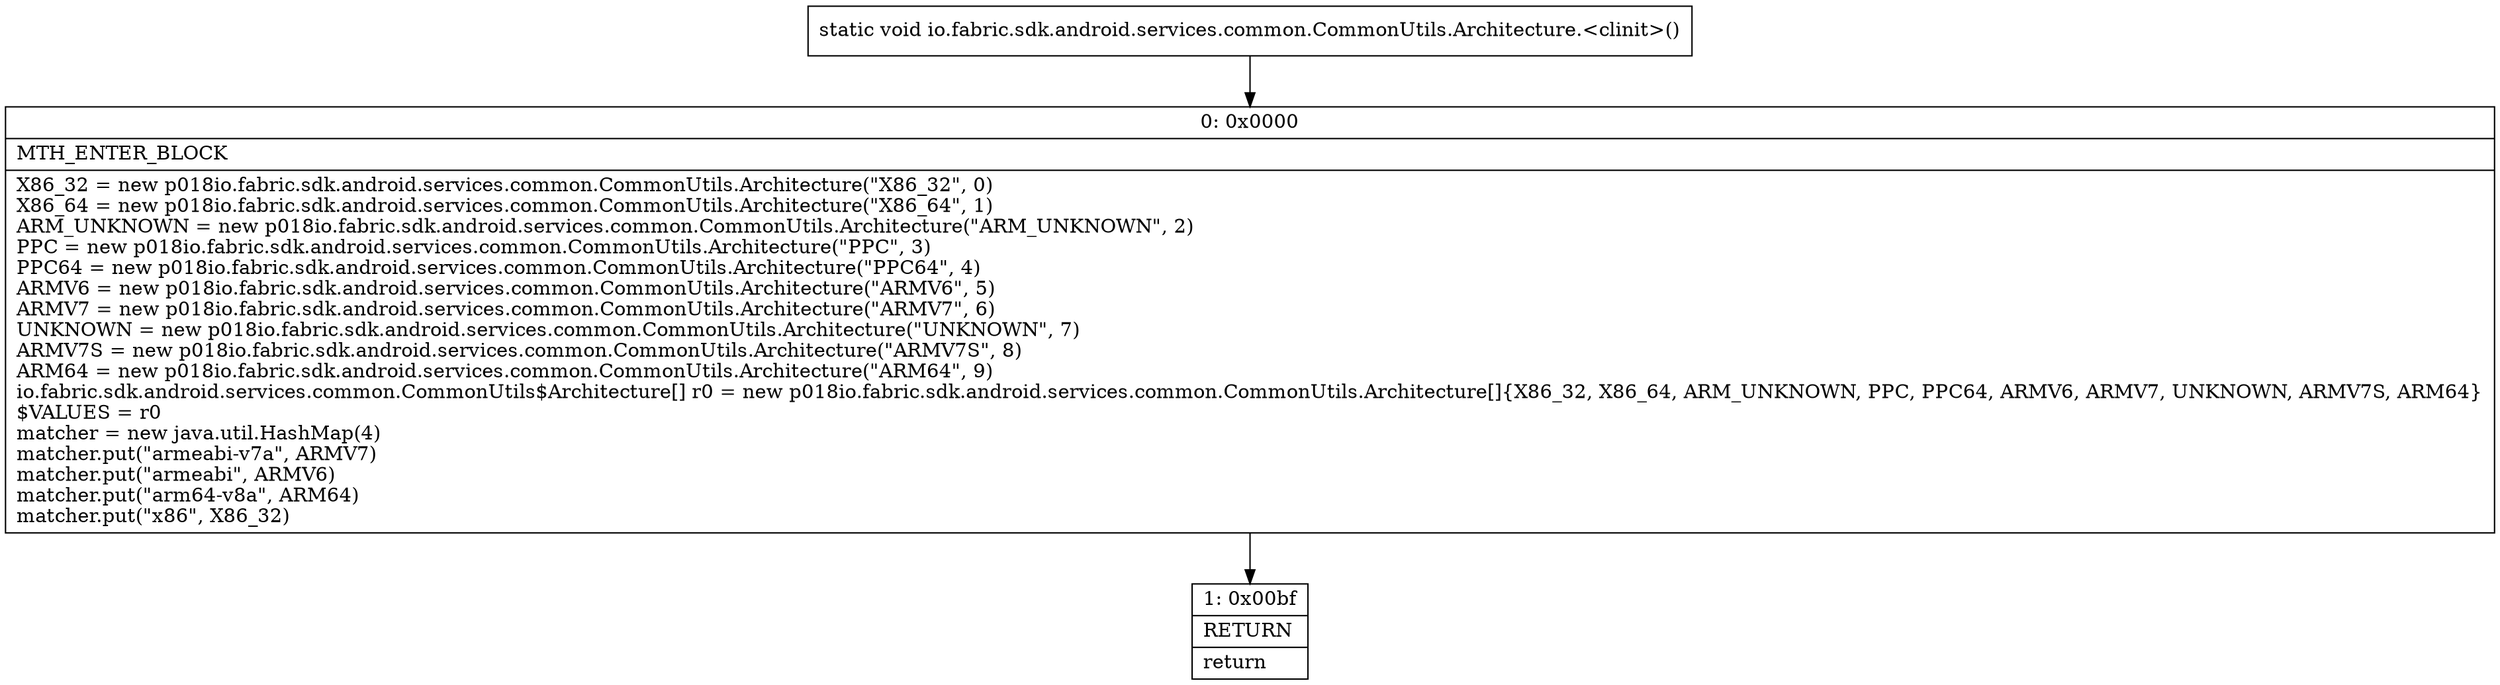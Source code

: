 digraph "CFG forio.fabric.sdk.android.services.common.CommonUtils.Architecture.\<clinit\>()V" {
Node_0 [shape=record,label="{0\:\ 0x0000|MTH_ENTER_BLOCK\l|X86_32 = new p018io.fabric.sdk.android.services.common.CommonUtils.Architecture(\"X86_32\", 0)\lX86_64 = new p018io.fabric.sdk.android.services.common.CommonUtils.Architecture(\"X86_64\", 1)\lARM_UNKNOWN = new p018io.fabric.sdk.android.services.common.CommonUtils.Architecture(\"ARM_UNKNOWN\", 2)\lPPC = new p018io.fabric.sdk.android.services.common.CommonUtils.Architecture(\"PPC\", 3)\lPPC64 = new p018io.fabric.sdk.android.services.common.CommonUtils.Architecture(\"PPC64\", 4)\lARMV6 = new p018io.fabric.sdk.android.services.common.CommonUtils.Architecture(\"ARMV6\", 5)\lARMV7 = new p018io.fabric.sdk.android.services.common.CommonUtils.Architecture(\"ARMV7\", 6)\lUNKNOWN = new p018io.fabric.sdk.android.services.common.CommonUtils.Architecture(\"UNKNOWN\", 7)\lARMV7S = new p018io.fabric.sdk.android.services.common.CommonUtils.Architecture(\"ARMV7S\", 8)\lARM64 = new p018io.fabric.sdk.android.services.common.CommonUtils.Architecture(\"ARM64\", 9)\lio.fabric.sdk.android.services.common.CommonUtils$Architecture[] r0 = new p018io.fabric.sdk.android.services.common.CommonUtils.Architecture[]\{X86_32, X86_64, ARM_UNKNOWN, PPC, PPC64, ARMV6, ARMV7, UNKNOWN, ARMV7S, ARM64\}\l$VALUES = r0\lmatcher = new java.util.HashMap(4)\lmatcher.put(\"armeabi\-v7a\", ARMV7)\lmatcher.put(\"armeabi\", ARMV6)\lmatcher.put(\"arm64\-v8a\", ARM64)\lmatcher.put(\"x86\", X86_32)\l}"];
Node_1 [shape=record,label="{1\:\ 0x00bf|RETURN\l|return\l}"];
MethodNode[shape=record,label="{static void io.fabric.sdk.android.services.common.CommonUtils.Architecture.\<clinit\>() }"];
MethodNode -> Node_0;
Node_0 -> Node_1;
}

